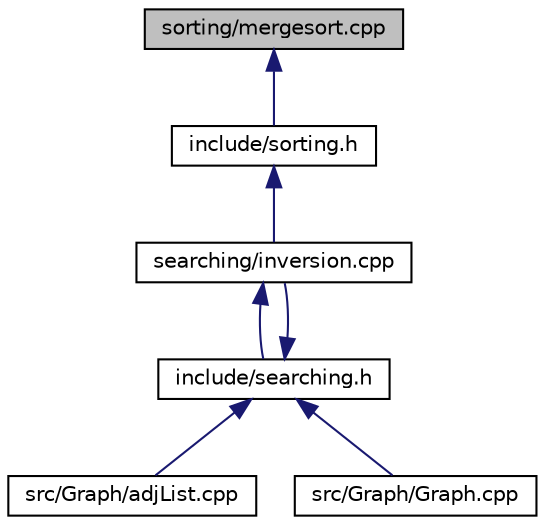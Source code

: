 digraph "sorting/mergesort.cpp"
{
  edge [fontname="Helvetica",fontsize="10",labelfontname="Helvetica",labelfontsize="10"];
  node [fontname="Helvetica",fontsize="10",shape=record];
  Node1 [label="sorting/mergesort.cpp",height=0.2,width=0.4,color="black", fillcolor="grey75", style="filled", fontcolor="black"];
  Node1 -> Node2 [dir="back",color="midnightblue",fontsize="10",style="solid",fontname="Helvetica"];
  Node2 [label="include/sorting.h",height=0.2,width=0.4,color="black", fillcolor="white", style="filled",URL="$sorting_8h.html"];
  Node2 -> Node3 [dir="back",color="midnightblue",fontsize="10",style="solid",fontname="Helvetica"];
  Node3 [label="searching/inversion.cpp",height=0.2,width=0.4,color="black", fillcolor="white", style="filled",URL="$inversion_8cpp.html"];
  Node3 -> Node4 [dir="back",color="midnightblue",fontsize="10",style="solid",fontname="Helvetica"];
  Node4 [label="include/searching.h",height=0.2,width=0.4,color="black", fillcolor="white", style="filled",URL="$searching_8h.html"];
  Node4 -> Node3 [dir="back",color="midnightblue",fontsize="10",style="solid",fontname="Helvetica"];
  Node4 -> Node5 [dir="back",color="midnightblue",fontsize="10",style="solid",fontname="Helvetica"];
  Node5 [label="src/Graph/adjList.cpp",height=0.2,width=0.4,color="black", fillcolor="white", style="filled",URL="$adj_list_8cpp.html"];
  Node4 -> Node6 [dir="back",color="midnightblue",fontsize="10",style="solid",fontname="Helvetica"];
  Node6 [label="src/Graph/Graph.cpp",height=0.2,width=0.4,color="black", fillcolor="white", style="filled",URL="$_graph_8cpp.html"];
}
